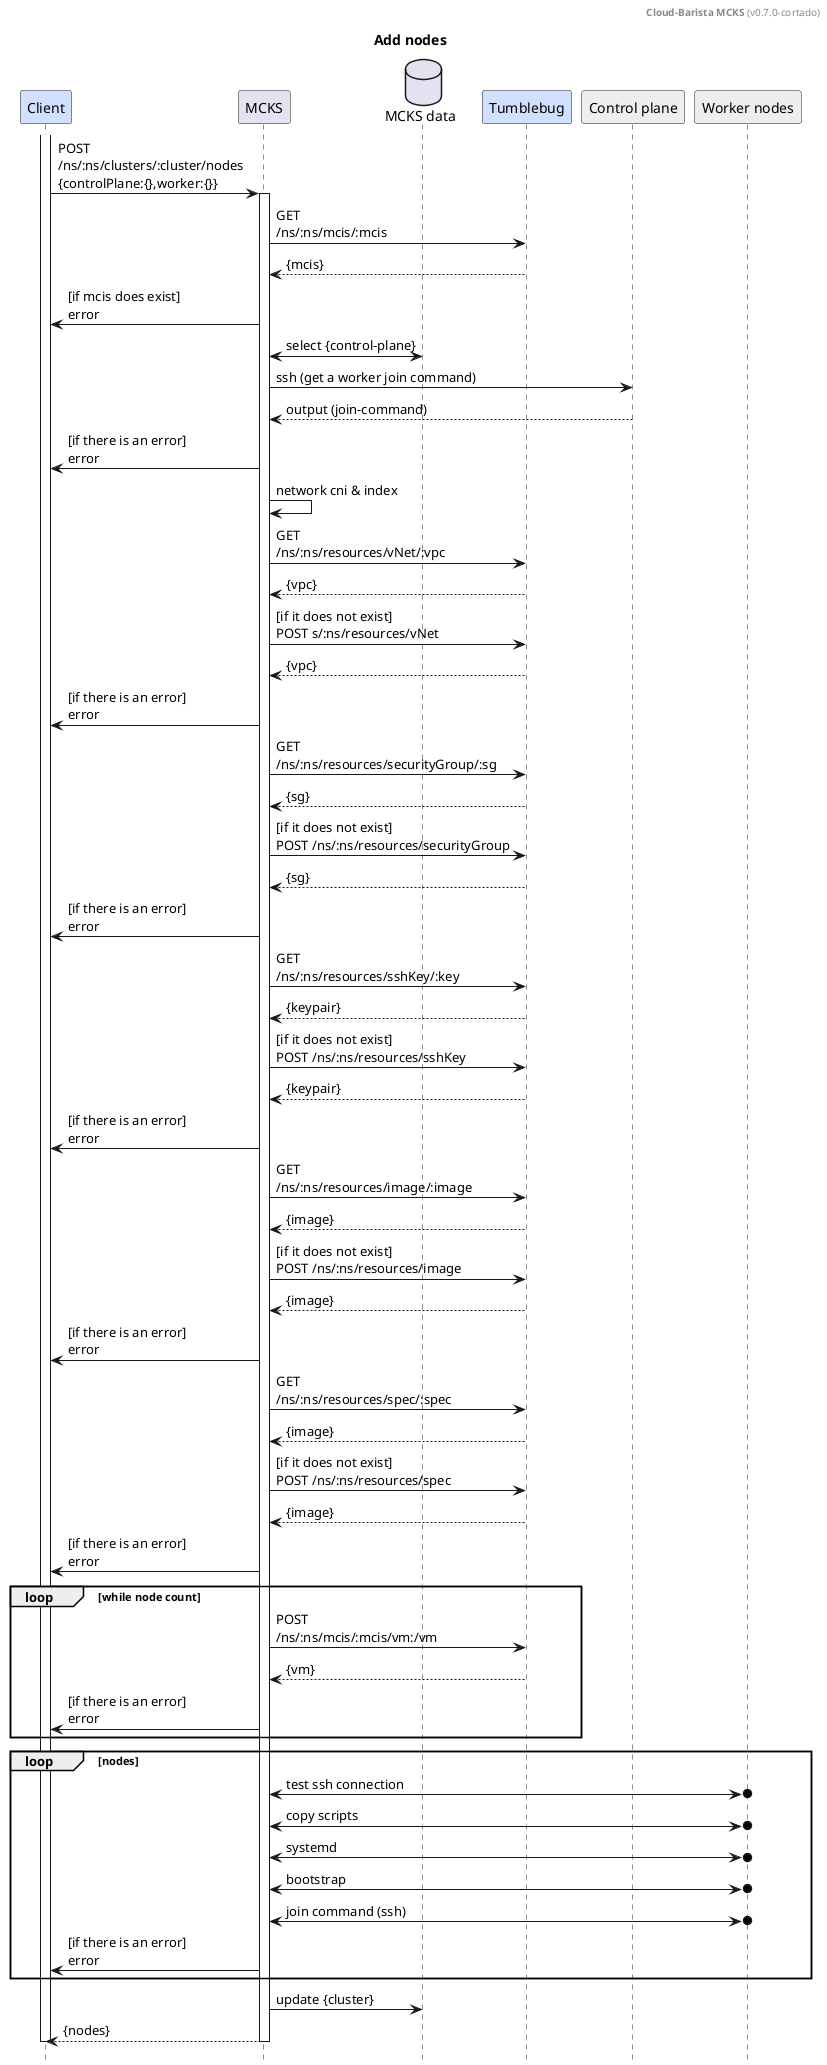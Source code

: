 @startuml

header **Cloud-Barista MCKS** (v0.7.0-cortado)
title Add nodes
hide footbox

participant	"Client"		as webtool		#d1e0ff
participant	"MCKS"			as provider
database	"MCKS data"		as db
participant	"Tumblebug"		as tumblebug	#d1e0ff
participant	"Control plane"	as mNodes		#eeeeee
participant	"Worker nodes"	as wNodes		#eeeeee


activate webtool
	webtool		->	provider		: POST\n/ns/:ns/clusters/:cluster/nodes \n{controlPlane:{},worker:{}}

	activate provider

		provider	->	tumblebug	: GET\n/ns/:ns/mcis/:mcis
		tumblebug	-->	provider	: {mcis}
		provider	->	webtool		: [if mcis does exist]\nerror 

		'-- 1. join command
		provider	<->	db			: select {control-plane}
		provider	->		mNodes		: ssh (get a worker join command)
		provider	<--		mNodes		: output (join-command)
		provider	->		webtool		: [if there is an error]\nerror
		provider	->		provider	: network cni & index

		'-- 2.1. vpc
		provider	->	tumblebug	: GET\n/ns/:ns/resources/vNet/:vpc
		tumblebug	-->	provider	: {vpc}
		provider	->	tumblebug	: [if it does not exist]\nPOST s/:ns/resources/vNet
		tumblebug	-->	provider	: {vpc}
		provider	->	webtool		: [if there is an error]\nerror

		'-- 2.2. sg(fw)
		provider	->	tumblebug	: GET\n/ns/:ns/resources/securityGroup/:sg
		tumblebug	-->	provider	: {sg}
		provider	->	tumblebug	: [if it does not exist]\nPOST /ns/:ns/resources/securityGroup
		tumblebug	-->	provider	: {sg}
		provider	->	webtool		: [if there is an error]\nerror

		'-- 2.3. ssh
		provider	->	tumblebug	: GET\n/ns/:ns/resources/sshKey/:key
		tumblebug	-->	provider	: {keypair}
		provider	->	tumblebug	: [if it does not exist]\nPOST /ns/:ns/resources/sshKey
		tumblebug	-->	provider	: {keypair}
		provider	->	webtool		: [if there is an error]\nerror
		
		'-- 2.4. image
		provider	->	tumblebug	: GET\n/ns/:ns/resources/image/:image
		tumblebug	-->	provider	: {image}
		provider	->	tumblebug 	: [if it does not exist]\nPOST /ns/:ns/resources/image
		tumblebug	-->	provider	: {image}
		provider	->	webtool		: [if there is an error]\nerror

		'-- 2.5. spec
		provider	->	tumblebug	: GET\n/ns/:ns/resources/spec/:spec
		tumblebug	-->	provider	: {image}
		provider	->	tumblebug 	: [if it does not exist]\nPOST /ns/:ns/resources/spec
		tumblebug	-->	provider	: {image}
		provider	->	webtool		: [if there is an error]\nerror

		'-- 2.6. mcis
		
		loop while node count
			provider	->	tumblebug	: POST\n/ns/:ns/mcis/:mcis/vm:/vm
			tumblebug	-->	provider 	: {vm}
			provider	->	webtool		: [if there is an error]\nerror
		end
	
		'-- 3. boostrap & provisioning
		loop nodes
			provider	<->o	wNodes		: test ssh connection
			provider	<->o	wNodes		: copy scripts
			provider	<->o	wNodes		: systemd
			provider	<->o	wNodes		: bootstrap
			provider	<->o	wNodes		: join command (ssh)
			provider	->		webtool		: [if there is an error]\nerror
		end

		provider	->	db					: update {cluster}
		provider	-->	webtool				: {nodes}

	deactivate provider

deactivate webtool

@enduml